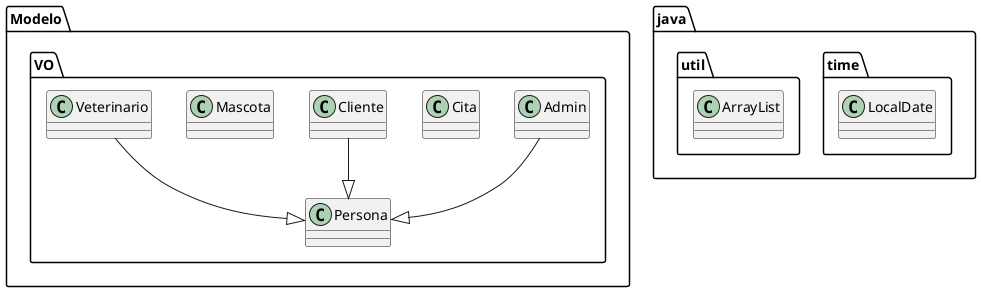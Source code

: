 @startuml
class Modelo.VO.Admin
class Modelo.VO.Cita
class Modelo.VO.Cliente
class Modelo.VO.Mascota
class Modelo.VO.Persona
class Modelo.VO.Veterinario
class java.time.LocalDate
class java.util.ArrayList
Modelo.VO.Admin --|> Modelo.VO.Persona
Modelo.VO.Cliente --|> Modelo.VO.Persona
Modelo.VO.Veterinario --|> Modelo.VO.Persona
@enduml